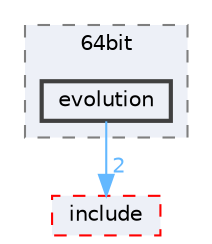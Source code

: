 digraph "flatbuffers/tests/64bit/evolution"
{
 // LATEX_PDF_SIZE
  bgcolor="transparent";
  edge [fontname=Helvetica,fontsize=10,labelfontname=Helvetica,labelfontsize=10];
  node [fontname=Helvetica,fontsize=10,shape=box,height=0.2,width=0.4];
  compound=true
  subgraph clusterdir_0985e9bfcb20ed1fc3fd6e7b8ebd05bd {
    graph [ bgcolor="#edf0f7", pencolor="grey50", label="64bit", fontname=Helvetica,fontsize=10 style="filled,dashed", URL="dir_0985e9bfcb20ed1fc3fd6e7b8ebd05bd.html",tooltip=""]
  dir_af164ed9a2401807ad3c58a5cc26d019 [label="evolution", fillcolor="#edf0f7", color="grey25", style="filled,bold", URL="dir_af164ed9a2401807ad3c58a5cc26d019.html",tooltip=""];
  }
  dir_1070400e4fc31576c7133789377210a4 [label="include", fillcolor="#edf0f7", color="red", style="filled,dashed", URL="dir_1070400e4fc31576c7133789377210a4.html",tooltip=""];
  dir_af164ed9a2401807ad3c58a5cc26d019->dir_1070400e4fc31576c7133789377210a4 [headlabel="2", labeldistance=1.5 headhref="dir_000050_000117.html" href="dir_000050_000117.html" color="steelblue1" fontcolor="steelblue1"];
}
